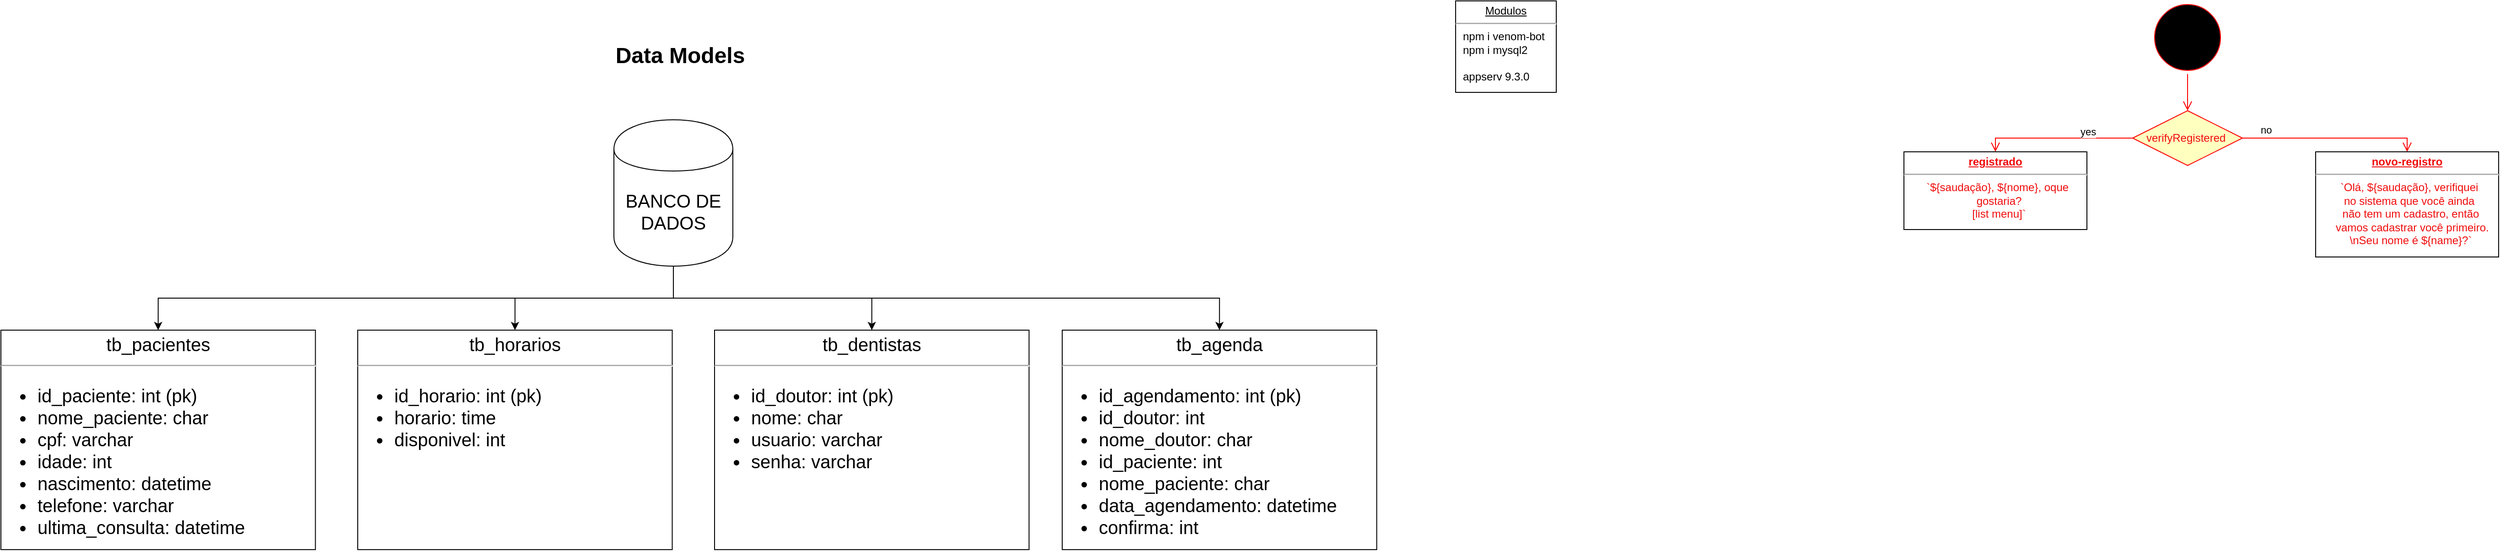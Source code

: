 <mxfile version="16.6.3" type="github">
  <diagram name="Page-1" id="97916047-d0de-89f5-080d-49f4d83e522f">
    <mxGraphModel dx="2990.5" dy="663" grid="1" gridSize="10" guides="1" tooltips="1" connect="1" arrows="1" fold="1" page="1" pageScale="1.5" pageWidth="1169" pageHeight="827" background="none" math="0" shadow="0">
      <root>
        <mxCell id="0" />
        <mxCell id="1" parent="0" />
        <mxCell id="3wY1JPYkspnNULd0IFpD-55" value="Data Models" style="text;strokeColor=none;fillColor=none;html=1;fontSize=24;fontStyle=1;verticalAlign=middle;align=center;" parent="1" vertex="1">
          <mxGeometry x="-896.37" y="60" width="176.5" height="80" as="geometry" />
        </mxCell>
        <mxCell id="Fs2sAphEXOrVfATNVQyW-58" style="edgeStyle=orthogonalEdgeStyle;rounded=0;orthogonalLoop=1;jettySize=auto;html=1;exitX=0.5;exitY=1;exitDx=0;exitDy=0;entryX=0.5;entryY=0;entryDx=0;entryDy=0;" edge="1" parent="1" source="3wY1JPYkspnNULd0IFpD-56" target="3wY1JPYkspnNULd0IFpD-60">
          <mxGeometry relative="1" as="geometry" />
        </mxCell>
        <mxCell id="Fs2sAphEXOrVfATNVQyW-59" style="edgeStyle=orthogonalEdgeStyle;rounded=0;orthogonalLoop=1;jettySize=auto;html=1;exitX=0.5;exitY=1;exitDx=0;exitDy=0;entryX=0.5;entryY=0;entryDx=0;entryDy=0;" edge="1" parent="1" source="3wY1JPYkspnNULd0IFpD-56" target="3wY1JPYkspnNULd0IFpD-64">
          <mxGeometry relative="1" as="geometry" />
        </mxCell>
        <mxCell id="Fs2sAphEXOrVfATNVQyW-60" style="edgeStyle=orthogonalEdgeStyle;rounded=0;orthogonalLoop=1;jettySize=auto;html=1;exitX=0.5;exitY=1;exitDx=0;exitDy=0;entryX=0.5;entryY=0;entryDx=0;entryDy=0;" edge="1" parent="1" source="3wY1JPYkspnNULd0IFpD-56" target="3wY1JPYkspnNULd0IFpD-66">
          <mxGeometry relative="1" as="geometry" />
        </mxCell>
        <mxCell id="Fs2sAphEXOrVfATNVQyW-62" style="edgeStyle=orthogonalEdgeStyle;rounded=0;orthogonalLoop=1;jettySize=auto;html=1;exitX=0.5;exitY=1;exitDx=0;exitDy=0;entryX=0.5;entryY=0;entryDx=0;entryDy=0;" edge="1" parent="1" source="3wY1JPYkspnNULd0IFpD-56" target="Fs2sAphEXOrVfATNVQyW-56">
          <mxGeometry relative="1" as="geometry" />
        </mxCell>
        <mxCell id="3wY1JPYkspnNULd0IFpD-56" value="&lt;span style=&quot;font-size: 20px&quot;&gt;BANCO DE DADOS&lt;/span&gt;" style="shape=cylinder;whiteSpace=wrap;html=1;boundedLbl=1;backgroundOutline=1;" parent="1" vertex="1">
          <mxGeometry x="-880" y="170" width="130" height="160" as="geometry" />
        </mxCell>
        <mxCell id="3wY1JPYkspnNULd0IFpD-60" value="&lt;p style=&quot;text-align: center ; margin: 4px 0px 0px&quot;&gt;tb_pacientes&lt;/p&gt;&lt;hr&gt;&lt;p style=&quot;margin: 0px&quot;&gt;&lt;/p&gt;&lt;ul&gt;&lt;li&gt;id_paciente: int (pk)&lt;/li&gt;&lt;li&gt;nome_paciente: char&amp;nbsp;&lt;/li&gt;&lt;li&gt;cpf: varchar&lt;/li&gt;&lt;li&gt;idade: int&lt;/li&gt;&lt;li&gt;nascimento: datetime&lt;/li&gt;&lt;li&gt;telefone: varchar&lt;/li&gt;&lt;li&gt;ultima_consulta: datetime&lt;/li&gt;&lt;/ul&gt;&lt;p&gt;&lt;/p&gt;&lt;p style=&quot;margin: 0px&quot;&gt;&lt;br&gt;&lt;/p&gt;" style="shape=rect;html=1;overflow=fill;whiteSpace=wrap;fontSize=20;align=left;" parent="1" vertex="1">
          <mxGeometry x="-1550" y="400" width="343.75" height="240" as="geometry" />
        </mxCell>
        <mxCell id="3wY1JPYkspnNULd0IFpD-64" value="&lt;p style=&quot;text-align: center ; margin: 4px 0px 0px&quot;&gt;tb_horarios&lt;/p&gt;&lt;hr&gt;&lt;p style=&quot;margin: 0px&quot;&gt;&lt;/p&gt;&lt;ul&gt;&lt;li&gt;id_horario: int (pk)&lt;/li&gt;&lt;li&gt;horario: time&lt;/li&gt;&lt;li&gt;disponivel: int&lt;/li&gt;&lt;/ul&gt;&lt;p&gt;&lt;/p&gt;&lt;p style=&quot;margin: 0px&quot;&gt;&lt;br&gt;&lt;/p&gt;" style="shape=rect;html=1;overflow=fill;whiteSpace=wrap;fontSize=20;align=left;" parent="1" vertex="1">
          <mxGeometry x="-1160" y="400" width="343.75" height="240" as="geometry" />
        </mxCell>
        <mxCell id="3wY1JPYkspnNULd0IFpD-66" value="&lt;p style=&quot;text-align: center ; margin: 4px 0px 0px&quot;&gt;tb_dentistas&lt;/p&gt;&lt;hr&gt;&lt;p style=&quot;margin: 0px&quot;&gt;&lt;/p&gt;&lt;ul&gt;&lt;li&gt;id_doutor: int (pk)&lt;/li&gt;&lt;li&gt;nome: char&lt;/li&gt;&lt;li&gt;usuario: varchar&lt;/li&gt;&lt;li&gt;senha: varchar&lt;/li&gt;&lt;/ul&gt;" style="shape=rect;html=1;overflow=fill;whiteSpace=wrap;fontSize=20;align=left;" parent="1" vertex="1">
          <mxGeometry x="-770" y="400" width="343.75" height="240" as="geometry" />
        </mxCell>
        <mxCell id="Fs2sAphEXOrVfATNVQyW-56" value="&lt;p style=&quot;text-align: center ; margin: 4px 0px 0px&quot;&gt;tb_agenda&lt;/p&gt;&lt;hr&gt;&lt;p style=&quot;margin: 0px&quot;&gt;&lt;/p&gt;&lt;ul&gt;&lt;li&gt;id_agendamento: int (pk)&lt;/li&gt;&lt;li&gt;id_doutor: int&lt;/li&gt;&lt;li&gt;nome_doutor: char&lt;/li&gt;&lt;li&gt;id_paciente: int&lt;/li&gt;&lt;li&gt;nome_paciente: char&lt;/li&gt;&lt;li&gt;data_agendamento: datetime&lt;/li&gt;&lt;li&gt;confirma: int&lt;/li&gt;&lt;/ul&gt;" style="shape=rect;html=1;overflow=fill;whiteSpace=wrap;fontSize=20;align=left;" vertex="1" parent="1">
          <mxGeometry x="-390" y="400" width="343.75" height="240" as="geometry" />
        </mxCell>
        <mxCell id="Fs2sAphEXOrVfATNVQyW-64" value="onMessage" style="ellipse;html=1;shape=startState;fillColor=#000000;strokeColor=#ff0000;" vertex="1" parent="1">
          <mxGeometry x="800" y="40" width="80" height="80" as="geometry" />
        </mxCell>
        <mxCell id="Fs2sAphEXOrVfATNVQyW-65" value="" style="edgeStyle=orthogonalEdgeStyle;html=1;verticalAlign=bottom;endArrow=open;endSize=8;strokeColor=#ff0000;rounded=0;entryX=0.5;entryY=0;entryDx=0;entryDy=0;" edge="1" source="Fs2sAphEXOrVfATNVQyW-64" parent="1" target="Fs2sAphEXOrVfATNVQyW-75">
          <mxGeometry relative="1" as="geometry">
            <mxPoint x="860" y="150" as="targetPoint" />
          </mxGeometry>
        </mxCell>
        <mxCell id="Fs2sAphEXOrVfATNVQyW-71" value="&lt;p style=&quot;margin: 0px ; margin-top: 4px ; text-align: center ; text-decoration: underline&quot;&gt;Modulos&lt;/p&gt;&lt;hr&gt;&lt;p style=&quot;margin: 0px ; margin-left: 8px&quot;&gt;npm i venom-bot&lt;/p&gt;&lt;p style=&quot;margin: 0px ; margin-left: 8px&quot;&gt;npm i mysql2&lt;/p&gt;&lt;p style=&quot;margin: 0px ; margin-left: 8px&quot;&gt;&lt;br&gt;&lt;/p&gt;&lt;p style=&quot;margin: 0px ; margin-left: 8px&quot;&gt;appserv 9.3.0&lt;/p&gt;&lt;p style=&quot;margin: 0px ; margin-left: 8px&quot;&gt;&lt;br&gt;&lt;/p&gt;" style="verticalAlign=top;align=left;overflow=fill;fontSize=12;fontFamily=Helvetica;html=1;" vertex="1" parent="1">
          <mxGeometry x="40" y="40" width="110" height="100" as="geometry" />
        </mxCell>
        <mxCell id="Fs2sAphEXOrVfATNVQyW-75" value="&lt;font color=&quot;#f00c0c&quot;&gt;verifyRegistered&amp;nbsp;&lt;/font&gt;" style="rhombus;whiteSpace=wrap;html=1;fillColor=#ffffc0;strokeColor=#ff0000;" vertex="1" parent="1">
          <mxGeometry x="780" y="160" width="120" height="60" as="geometry" />
        </mxCell>
        <mxCell id="Fs2sAphEXOrVfATNVQyW-76" value="no" style="edgeStyle=orthogonalEdgeStyle;html=1;align=left;verticalAlign=bottom;endArrow=open;endSize=8;strokeColor=#ff0000;rounded=0;entryX=0.5;entryY=0;entryDx=0;entryDy=0;" edge="1" source="Fs2sAphEXOrVfATNVQyW-75" parent="1" target="Fs2sAphEXOrVfATNVQyW-78">
          <mxGeometry x="-0.818" relative="1" as="geometry">
            <mxPoint x="1020" y="190" as="targetPoint" />
            <mxPoint as="offset" />
          </mxGeometry>
        </mxCell>
        <mxCell id="Fs2sAphEXOrVfATNVQyW-77" value="yes" style="edgeStyle=orthogonalEdgeStyle;html=1;align=left;verticalAlign=top;endArrow=open;endSize=8;strokeColor=#ff0000;rounded=0;entryX=0.5;entryY=0;entryDx=0;entryDy=0;" edge="1" source="Fs2sAphEXOrVfATNVQyW-75" parent="1" target="Fs2sAphEXOrVfATNVQyW-79">
          <mxGeometry x="-0.286" y="-20" relative="1" as="geometry">
            <mxPoint x="680" y="190" as="targetPoint" />
            <mxPoint as="offset" />
          </mxGeometry>
        </mxCell>
        <mxCell id="Fs2sAphEXOrVfATNVQyW-78" value="&lt;p style=&quot;margin: 0px ; margin-top: 4px ; text-align: center ; text-decoration: underline&quot;&gt;&lt;b&gt;novo-registro&lt;/b&gt;&lt;/p&gt;&lt;hr&gt;&lt;p style=&quot;text-align: center ; margin: 0px 0px 0px 8px&quot;&gt;`Olá, ${saudação}, verifiquei&amp;nbsp;&lt;/p&gt;&lt;p style=&quot;text-align: center ; margin: 0px 0px 0px 8px&quot;&gt;no sistema que você ainda&amp;nbsp;&lt;/p&gt;&lt;p style=&quot;text-align: center ; margin: 0px 0px 0px 8px&quot;&gt;não tem um cadastro, então&lt;/p&gt;&lt;p style=&quot;text-align: center ; margin: 0px 0px 0px 8px&quot;&gt;&amp;nbsp;vamos cadastrar você primeiro.&lt;/p&gt;&lt;p style=&quot;text-align: center ; margin: 0px 0px 0px 8px&quot;&gt;\nSeu nome é ${name}?`&lt;/p&gt;" style="verticalAlign=top;align=left;overflow=fill;fontSize=12;fontFamily=Helvetica;html=1;fontColor=#F00C0C;" vertex="1" parent="1">
          <mxGeometry x="980" y="205" width="200" height="115" as="geometry" />
        </mxCell>
        <mxCell id="Fs2sAphEXOrVfATNVQyW-79" value="&lt;p style=&quot;margin: 0px ; margin-top: 4px ; text-align: center ; text-decoration: underline&quot;&gt;&lt;b&gt;registrado&lt;/b&gt;&lt;/p&gt;&lt;hr&gt;&lt;p style=&quot;text-align: center ; margin: 0px 0px 0px 8px&quot;&gt;`${saudação}, ${nome}, oque&amp;nbsp;&lt;/p&gt;&lt;p style=&quot;text-align: center ; margin: 0px 0px 0px 8px&quot;&gt;gostaria?&lt;/p&gt;&lt;p style=&quot;text-align: center ; margin: 0px 0px 0px 8px&quot;&gt;&lt;span&gt;[list menu]`&lt;/span&gt;&lt;/p&gt;" style="verticalAlign=top;align=left;overflow=fill;fontSize=12;fontFamily=Helvetica;html=1;fontColor=#F00C0C;" vertex="1" parent="1">
          <mxGeometry x="530" y="205" width="200" height="85" as="geometry" />
        </mxCell>
      </root>
    </mxGraphModel>
  </diagram>
</mxfile>
